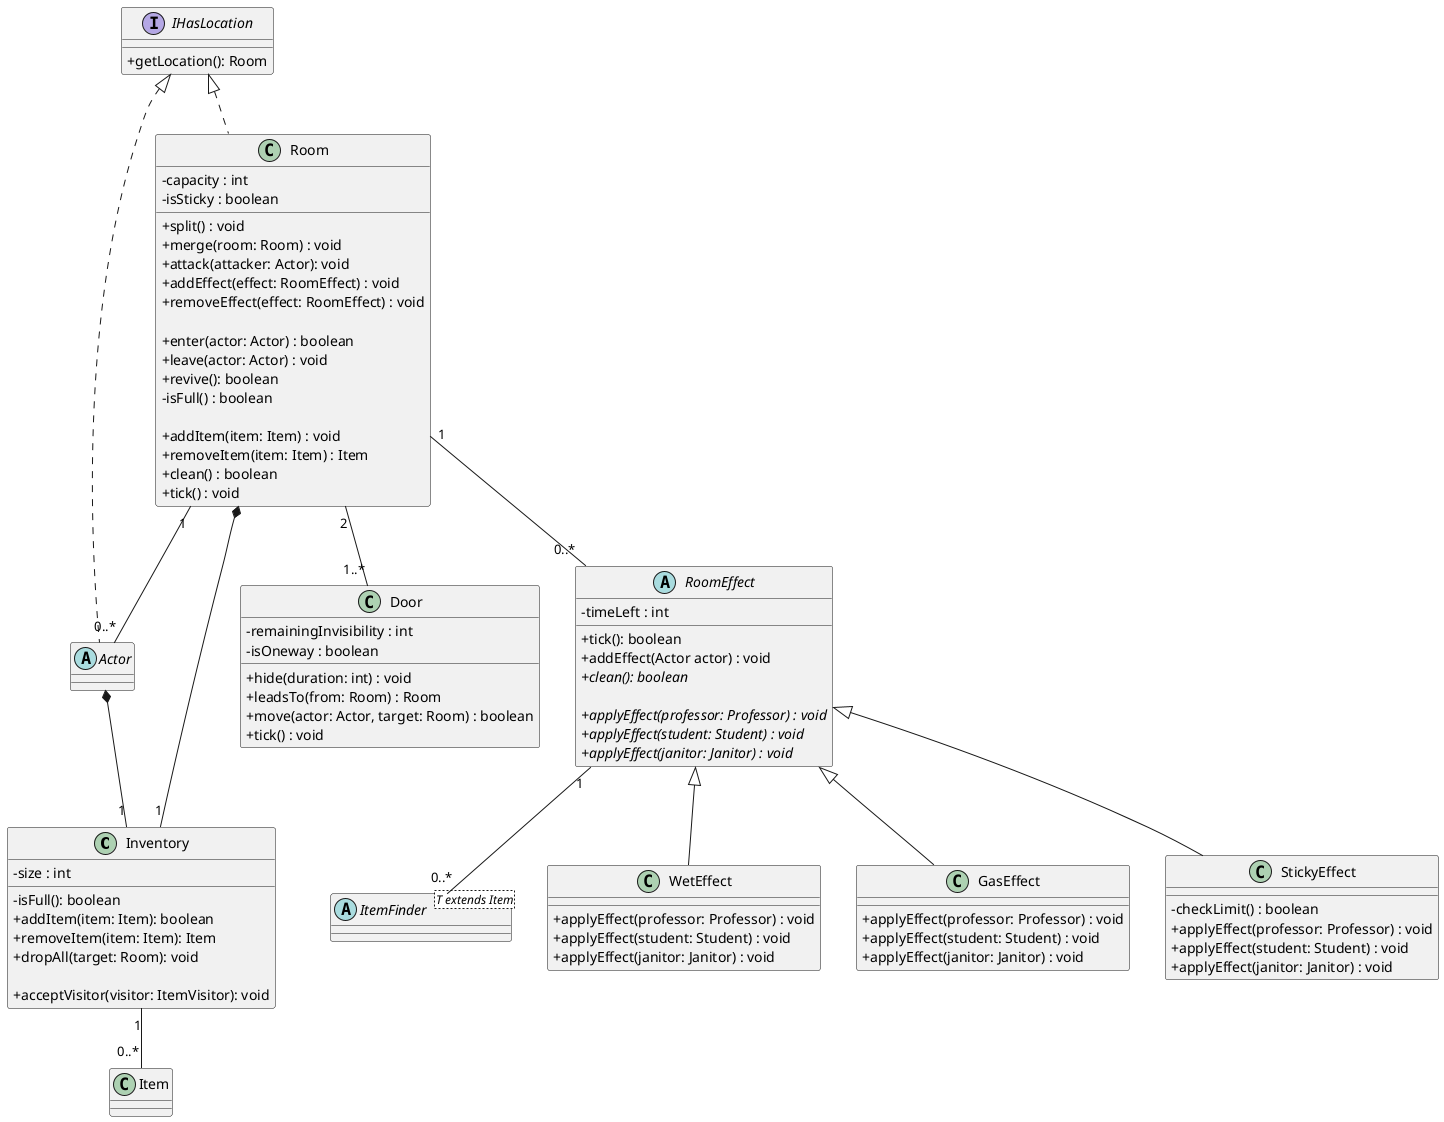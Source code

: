 @startuml Room
skinparam classAttributeIconSize 0


'Inventory ----------------------------------------
class Inventory {
    - size : int

    - isFull(): boolean
    + addItem(item: Item): boolean
    + removeItem(item: Item): Item
    + dropAll(target: Room): void

    + acceptVisitor(visitor: ItemVisitor): void
}

Inventory "1" -- "0..*" Item

' azért asszociáció, mivel ettől még az item-nek van egyedi léte

Actor *--"1" Inventory
Room *-- "1" Inventory


abstract class Actor {

}


class Room {
    - capacity : int
    - isSticky : boolean

    + split() : void
    + merge(room: Room) : void
    + attack(attacker: Actor): void
    + addEffect(effect: RoomEffect) : void
    + removeEffect(effect: RoomEffect) : void
    
    + enter(actor: Actor) : boolean
    + leave(actor: Actor) : void
    + revive(): boolean
    - isFull() : boolean

    + addItem(item: Item) : void
    + removeItem(item: Item) : Item
    + clean() : boolean
    + tick() : void
}

class Door {
    - remainingInvisibility : int
    - isOneway : boolean

    + hide(duration: int) : void
    + leadsTo(from: Room) : Room
    + move(actor: Actor, target: Room) : boolean
    + tick() : void
}

Room "1" -- "0..*" Actor 
Room "2" -- "1..*" Door
Room "1" -- "0..*" RoomEffect

interface IHasLocation {
    + getLocation(): Room
}

IHasLocation <|.. Room
IHasLocation <|.. Actor

'Effect -------------------------------------------
abstract class RoomEffect {
    - timeLeft : int
    + tick(): boolean
    + addEffect(Actor actor) : void
    + {abstract} clean(): boolean

    + {abstract} applyEffect(professor: Professor) : void
    + {abstract} applyEffect(student: Student) : void
    + {abstract} applyEffect(janitor: Janitor) : void
}
' tick returns false when the effect expires

RoomEffect "1" -- "0..*" ItemFinder
RoomEffect <|-- WetEffect
RoomEffect <|-- GasEffect
RoomEffect <|-- StickyEffect

class WetEffect {
    + applyEffect(professor: Professor) : void
    + applyEffect(student: Student) : void
    + applyEffect(janitor: Janitor) : void
}

class GasEffect {
    + applyEffect(professor: Professor) : void
    + applyEffect(student: Student) : void
    + applyEffect(janitor: Janitor) : void
}

class StickyEffect {
    - checkLimit() : boolean
    + applyEffect(professor: Professor) : void
    + applyEffect(student: Student) : void
    + applyEffect(janitor: Janitor) : void
}

'State --------------------------------------------

abstract class ItemFinder<T extends Item> {

}
